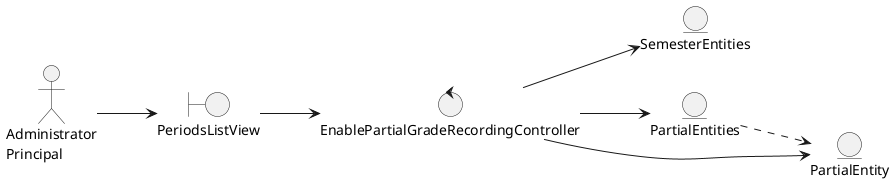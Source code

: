 @startuml
left to right direction

actor "Administrator\nPrincipal"

boundary PeriodsListView

control EnablePartialGradeRecordingController

entity SemesterEntities
entity PartialEntities
entity PartialEntity


'--- Actor relations ---
"Administrator\nPrincipal" --> PeriodsListView

'--- Views relations ---
PeriodsListView --> EnablePartialGradeRecordingController

'--- Controllers relations ---
EnablePartialGradeRecordingController --> SemesterEntities
EnablePartialGradeRecordingController --> PartialEntities
EnablePartialGradeRecordingController --> PartialEntity

'--- Entity relations ---
PartialEntities ..> PartialEntity
@enduml